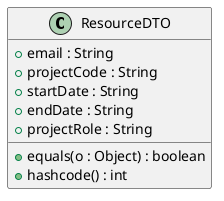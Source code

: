 @startuml

class ResourceDTO {
+email : String
+projectCode : String
+startDate : String
+endDate : String
+projectRole : String

+equals(o : Object) : boolean
+hashcode() : int
}

@enduml